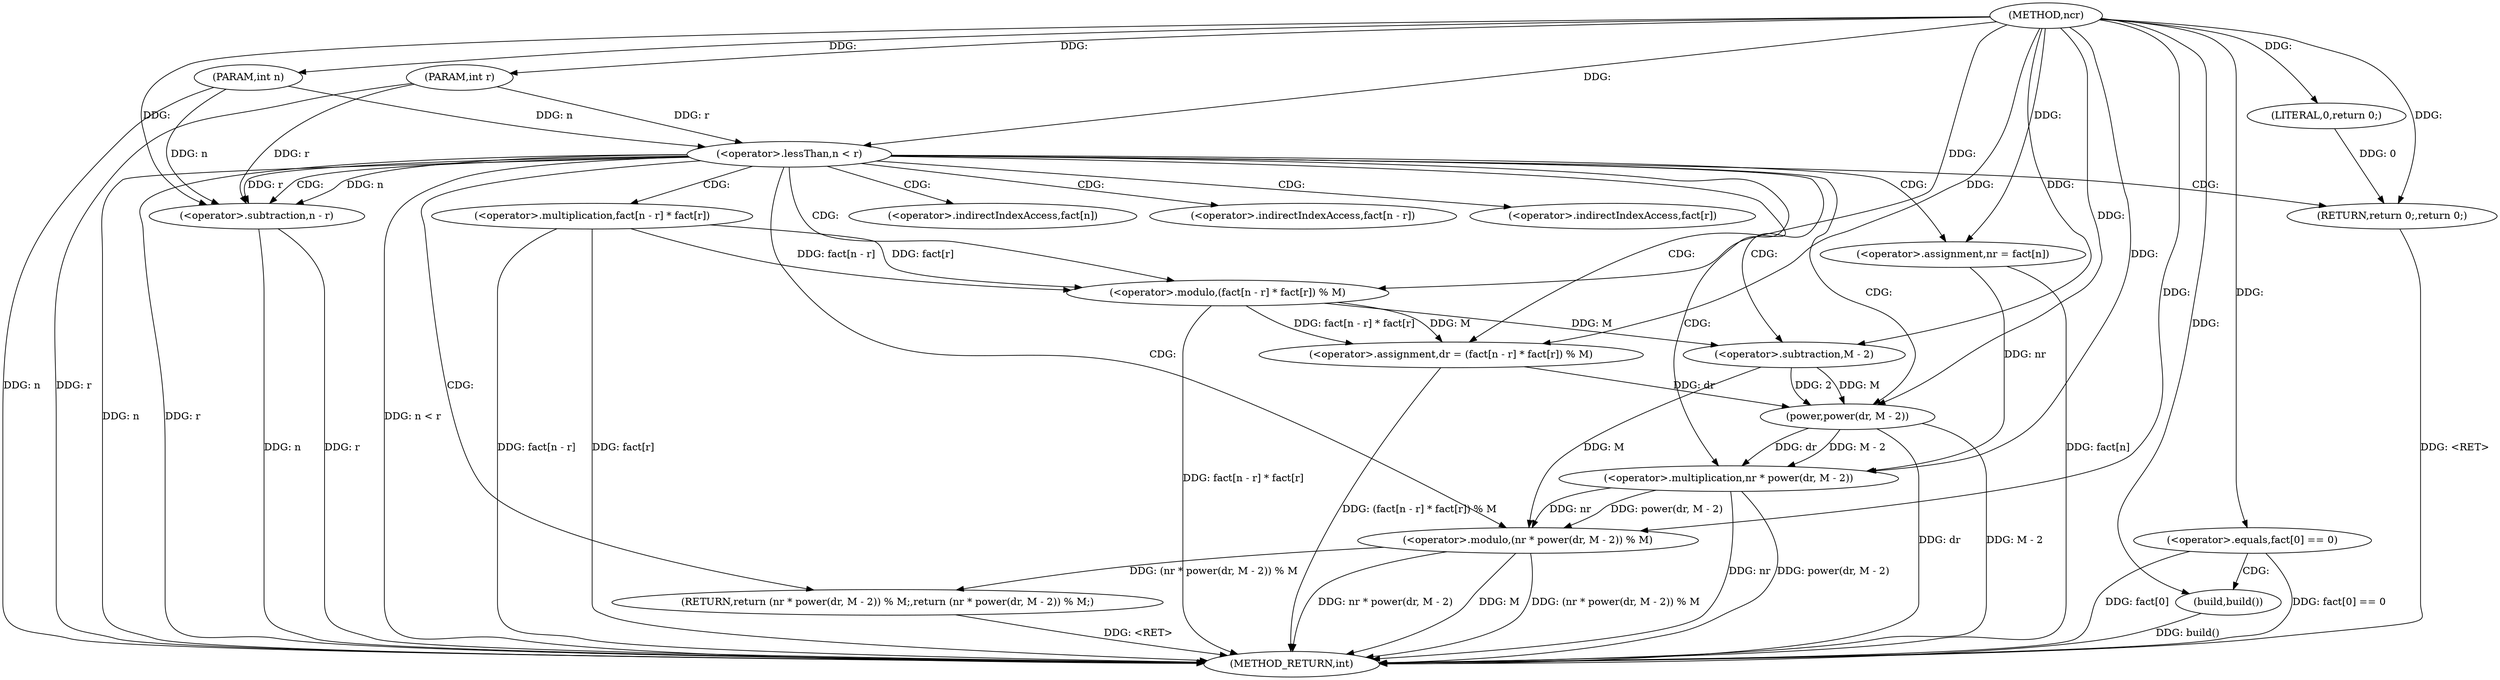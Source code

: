 digraph "ncr" {  
"1000181" [label = "(METHOD,ncr)" ]
"1000228" [label = "(METHOD_RETURN,int)" ]
"1000182" [label = "(PARAM,int n)" ]
"1000183" [label = "(PARAM,int r)" ]
"1000199" [label = "(<operator>.assignment,nr = fact[n])" ]
"1000205" [label = "(<operator>.assignment,dr = (fact[n - r] * fact[r]) % M)" ]
"1000218" [label = "(RETURN,return (nr * power(dr, M - 2)) % M;,return (nr * power(dr, M - 2)) % M;)" ]
"1000186" [label = "(<operator>.equals,fact[0] == 0)" ]
"1000191" [label = "(build,build())" ]
"1000193" [label = "(<operator>.lessThan,n < r)" ]
"1000196" [label = "(RETURN,return 0;,return 0;)" ]
"1000219" [label = "(<operator>.modulo,(nr * power(dr, M - 2)) % M)" ]
"1000197" [label = "(LITERAL,0,return 0;)" ]
"1000207" [label = "(<operator>.modulo,(fact[n - r] * fact[r]) % M)" ]
"1000208" [label = "(<operator>.multiplication,fact[n - r] * fact[r])" ]
"1000220" [label = "(<operator>.multiplication,nr * power(dr, M - 2))" ]
"1000222" [label = "(power,power(dr, M - 2))" ]
"1000211" [label = "(<operator>.subtraction,n - r)" ]
"1000224" [label = "(<operator>.subtraction,M - 2)" ]
"1000201" [label = "(<operator>.indirectIndexAccess,fact[n])" ]
"1000209" [label = "(<operator>.indirectIndexAccess,fact[n - r])" ]
"1000214" [label = "(<operator>.indirectIndexAccess,fact[r])" ]
  "1000182" -> "1000228"  [ label = "DDG: n"] 
  "1000183" -> "1000228"  [ label = "DDG: r"] 
  "1000186" -> "1000228"  [ label = "DDG: fact[0]"] 
  "1000186" -> "1000228"  [ label = "DDG: fact[0] == 0"] 
  "1000191" -> "1000228"  [ label = "DDG: build()"] 
  "1000193" -> "1000228"  [ label = "DDG: n"] 
  "1000193" -> "1000228"  [ label = "DDG: r"] 
  "1000193" -> "1000228"  [ label = "DDG: n < r"] 
  "1000199" -> "1000228"  [ label = "DDG: fact[n]"] 
  "1000211" -> "1000228"  [ label = "DDG: n"] 
  "1000211" -> "1000228"  [ label = "DDG: r"] 
  "1000208" -> "1000228"  [ label = "DDG: fact[n - r]"] 
  "1000208" -> "1000228"  [ label = "DDG: fact[r]"] 
  "1000207" -> "1000228"  [ label = "DDG: fact[n - r] * fact[r]"] 
  "1000205" -> "1000228"  [ label = "DDG: (fact[n - r] * fact[r]) % M"] 
  "1000220" -> "1000228"  [ label = "DDG: nr"] 
  "1000222" -> "1000228"  [ label = "DDG: dr"] 
  "1000222" -> "1000228"  [ label = "DDG: M - 2"] 
  "1000220" -> "1000228"  [ label = "DDG: power(dr, M - 2)"] 
  "1000219" -> "1000228"  [ label = "DDG: nr * power(dr, M - 2)"] 
  "1000219" -> "1000228"  [ label = "DDG: M"] 
  "1000219" -> "1000228"  [ label = "DDG: (nr * power(dr, M - 2)) % M"] 
  "1000218" -> "1000228"  [ label = "DDG: <RET>"] 
  "1000196" -> "1000228"  [ label = "DDG: <RET>"] 
  "1000181" -> "1000182"  [ label = "DDG: "] 
  "1000181" -> "1000183"  [ label = "DDG: "] 
  "1000207" -> "1000205"  [ label = "DDG: fact[n - r] * fact[r]"] 
  "1000207" -> "1000205"  [ label = "DDG: M"] 
  "1000219" -> "1000218"  [ label = "DDG: (nr * power(dr, M - 2)) % M"] 
  "1000181" -> "1000191"  [ label = "DDG: "] 
  "1000197" -> "1000196"  [ label = "DDG: 0"] 
  "1000181" -> "1000196"  [ label = "DDG: "] 
  "1000181" -> "1000199"  [ label = "DDG: "] 
  "1000181" -> "1000205"  [ label = "DDG: "] 
  "1000181" -> "1000186"  [ label = "DDG: "] 
  "1000182" -> "1000193"  [ label = "DDG: n"] 
  "1000181" -> "1000193"  [ label = "DDG: "] 
  "1000183" -> "1000193"  [ label = "DDG: r"] 
  "1000181" -> "1000197"  [ label = "DDG: "] 
  "1000208" -> "1000207"  [ label = "DDG: fact[n - r]"] 
  "1000208" -> "1000207"  [ label = "DDG: fact[r]"] 
  "1000181" -> "1000207"  [ label = "DDG: "] 
  "1000220" -> "1000219"  [ label = "DDG: power(dr, M - 2)"] 
  "1000220" -> "1000219"  [ label = "DDG: nr"] 
  "1000224" -> "1000219"  [ label = "DDG: M"] 
  "1000181" -> "1000219"  [ label = "DDG: "] 
  "1000199" -> "1000220"  [ label = "DDG: nr"] 
  "1000181" -> "1000220"  [ label = "DDG: "] 
  "1000222" -> "1000220"  [ label = "DDG: dr"] 
  "1000222" -> "1000220"  [ label = "DDG: M - 2"] 
  "1000205" -> "1000222"  [ label = "DDG: dr"] 
  "1000181" -> "1000222"  [ label = "DDG: "] 
  "1000224" -> "1000222"  [ label = "DDG: 2"] 
  "1000224" -> "1000222"  [ label = "DDG: M"] 
  "1000193" -> "1000211"  [ label = "DDG: n"] 
  "1000182" -> "1000211"  [ label = "DDG: n"] 
  "1000181" -> "1000211"  [ label = "DDG: "] 
  "1000193" -> "1000211"  [ label = "DDG: r"] 
  "1000183" -> "1000211"  [ label = "DDG: r"] 
  "1000207" -> "1000224"  [ label = "DDG: M"] 
  "1000181" -> "1000224"  [ label = "DDG: "] 
  "1000186" -> "1000191"  [ label = "CDG: "] 
  "1000193" -> "1000211"  [ label = "CDG: "] 
  "1000193" -> "1000222"  [ label = "CDG: "] 
  "1000193" -> "1000207"  [ label = "CDG: "] 
  "1000193" -> "1000220"  [ label = "CDG: "] 
  "1000193" -> "1000214"  [ label = "CDG: "] 
  "1000193" -> "1000205"  [ label = "CDG: "] 
  "1000193" -> "1000218"  [ label = "CDG: "] 
  "1000193" -> "1000201"  [ label = "CDG: "] 
  "1000193" -> "1000208"  [ label = "CDG: "] 
  "1000193" -> "1000199"  [ label = "CDG: "] 
  "1000193" -> "1000224"  [ label = "CDG: "] 
  "1000193" -> "1000209"  [ label = "CDG: "] 
  "1000193" -> "1000219"  [ label = "CDG: "] 
  "1000193" -> "1000196"  [ label = "CDG: "] 
}
